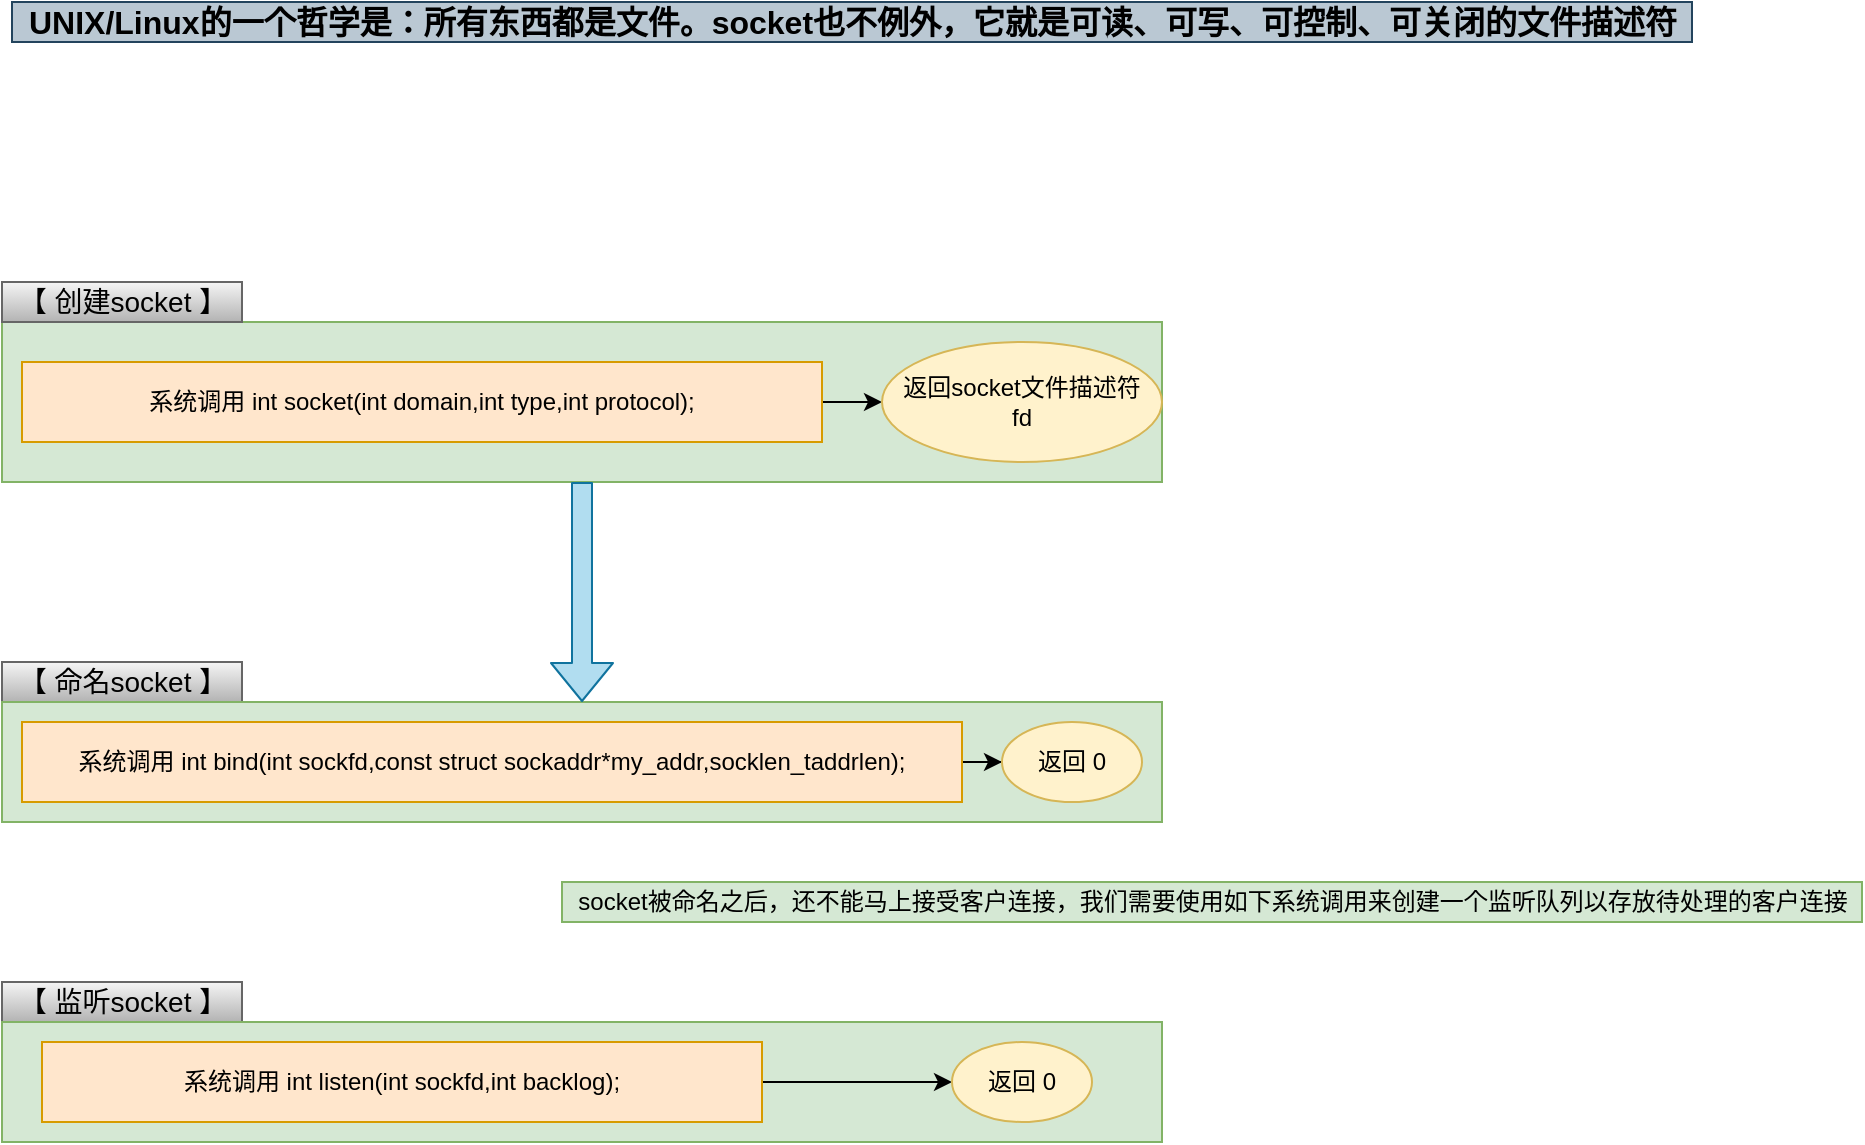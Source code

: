 <mxfile version="13.9.9" type="device"><diagram id="XMMHzh-Z7W5ka8zhlCQl" name="socket"><mxGraphModel dx="1422" dy="822" grid="1" gridSize="10" guides="1" tooltips="1" connect="1" arrows="1" fold="1" page="1" pageScale="1" pageWidth="827" pageHeight="1169" math="0" shadow="0"><root><mxCell id="0"/><mxCell id="1" parent="0"/><mxCell id="l62-qbeEeVkNq-nXG8zr-13" value="" style="rounded=0;whiteSpace=wrap;html=1;fillColor=#d5e8d4;strokeColor=#82b366;" vertex="1" parent="1"><mxGeometry x="30" y="180" width="580" height="80" as="geometry"/></mxCell><mxCell id="l62-qbeEeVkNq-nXG8zr-12" style="edgeStyle=orthogonalEdgeStyle;rounded=0;orthogonalLoop=1;jettySize=auto;html=1;entryX=0;entryY=0.5;entryDx=0;entryDy=0;" edge="1" parent="1" source="l62-qbeEeVkNq-nXG8zr-2" target="l62-qbeEeVkNq-nXG8zr-6"><mxGeometry relative="1" as="geometry"/></mxCell><mxCell id="l62-qbeEeVkNq-nXG8zr-2" value="系统调用&amp;nbsp;int socket(int domain,int type,int protocol);" style="rounded=0;whiteSpace=wrap;html=1;fillColor=#ffe6cc;strokeColor=#d79b00;" vertex="1" parent="1"><mxGeometry x="40" y="200" width="400" height="40" as="geometry"/></mxCell><mxCell id="l62-qbeEeVkNq-nXG8zr-3" value="UNIX/Linux的一个哲学是：所有东西都是文件。socket也不例外，它就是可读、可写、可控制、可关闭的文件描述符" style="text;html=1;align=center;verticalAlign=middle;resizable=0;points=[];autosize=1;fillColor=#bac8d3;strokeColor=#23445d;fontSize=16;fontStyle=1" vertex="1" parent="1"><mxGeometry x="35" y="20" width="840" height="20" as="geometry"/></mxCell><mxCell id="l62-qbeEeVkNq-nXG8zr-6" value="返回socket文件描述符&lt;br&gt;fd" style="ellipse;whiteSpace=wrap;html=1;fillColor=#fff2cc;strokeColor=#d6b656;" vertex="1" parent="1"><mxGeometry x="470" y="190" width="140" height="60" as="geometry"/></mxCell><mxCell id="l62-qbeEeVkNq-nXG8zr-14" value="&lt;font style=&quot;font-size: 14px&quot;&gt;【 创建socket 】&lt;/font&gt;" style="text;html=1;align=center;verticalAlign=middle;resizable=0;points=[];autosize=1;strokeWidth=1;gradientColor=#b3b3b3;fillColor=#f5f5f5;strokeColor=#666666;" vertex="1" parent="1"><mxGeometry x="30" y="160" width="120" height="20" as="geometry"/></mxCell><mxCell id="l62-qbeEeVkNq-nXG8zr-16" value="&lt;font style=&quot;font-size: 14px&quot;&gt;【 命名socket 】&lt;/font&gt;" style="text;html=1;align=center;verticalAlign=middle;resizable=0;points=[];autosize=1;strokeWidth=1;gradientColor=#b3b3b3;fillColor=#f5f5f5;strokeColor=#666666;" vertex="1" parent="1"><mxGeometry x="30" y="350" width="120" height="20" as="geometry"/></mxCell><mxCell id="l62-qbeEeVkNq-nXG8zr-17" value="" style="rounded=0;whiteSpace=wrap;html=1;fillColor=#d5e8d4;strokeColor=#82b366;" vertex="1" parent="1"><mxGeometry x="30" y="370" width="580" height="60" as="geometry"/></mxCell><mxCell id="l62-qbeEeVkNq-nXG8zr-20" style="edgeStyle=orthogonalEdgeStyle;rounded=0;orthogonalLoop=1;jettySize=auto;html=1;entryX=0;entryY=0.5;entryDx=0;entryDy=0;" edge="1" parent="1" source="l62-qbeEeVkNq-nXG8zr-8" target="l62-qbeEeVkNq-nXG8zr-18"><mxGeometry relative="1" as="geometry"/></mxCell><mxCell id="l62-qbeEeVkNq-nXG8zr-8" value="系统调用&amp;nbsp;int bind(int sockfd,const struct sockaddr*my_addr,socklen_taddrlen);" style="rounded=0;whiteSpace=wrap;html=1;fillColor=#ffe6cc;strokeColor=#d79b00;" vertex="1" parent="1"><mxGeometry x="40" y="380" width="470" height="40" as="geometry"/></mxCell><mxCell id="l62-qbeEeVkNq-nXG8zr-18" value="返回 0" style="ellipse;whiteSpace=wrap;html=1;fillColor=#fff2cc;strokeColor=#d6b656;" vertex="1" parent="1"><mxGeometry x="530" y="380" width="70" height="40" as="geometry"/></mxCell><mxCell id="l62-qbeEeVkNq-nXG8zr-21" value="" style="shape=flexArrow;endArrow=classic;html=1;entryX=0.5;entryY=0;entryDx=0;entryDy=0;exitX=0.5;exitY=1;exitDx=0;exitDy=0;fillColor=#b1ddf0;strokeColor=#10739e;" edge="1" parent="1" source="l62-qbeEeVkNq-nXG8zr-13" target="l62-qbeEeVkNq-nXG8zr-17"><mxGeometry width="50" height="50" relative="1" as="geometry"><mxPoint x="560" y="420" as="sourcePoint"/><mxPoint x="610" y="370" as="targetPoint"/></mxGeometry></mxCell><mxCell id="l62-qbeEeVkNq-nXG8zr-22" value="&lt;font style=&quot;font-size: 14px&quot;&gt;【 监听socket 】&lt;/font&gt;" style="text;html=1;align=center;verticalAlign=middle;resizable=0;points=[];autosize=1;strokeWidth=1;gradientColor=#b3b3b3;fillColor=#f5f5f5;strokeColor=#666666;" vertex="1" parent="1"><mxGeometry x="30" y="510" width="120" height="20" as="geometry"/></mxCell><mxCell id="l62-qbeEeVkNq-nXG8zr-23" value="socket被命名之后，还不能马上接受客户连接，我们需要使用如下系统调用来创建一个监听队列以存放待处理的客户连接" style="text;html=1;align=center;verticalAlign=middle;resizable=0;points=[];autosize=1;fillColor=#d5e8d4;strokeColor=#82b366;" vertex="1" parent="1"><mxGeometry x="310" y="460" width="650" height="20" as="geometry"/></mxCell><mxCell id="l62-qbeEeVkNq-nXG8zr-24" value="" style="rounded=0;whiteSpace=wrap;html=1;fillColor=#d5e8d4;strokeColor=#82b366;" vertex="1" parent="1"><mxGeometry x="30" y="530" width="580" height="60" as="geometry"/></mxCell><mxCell id="l62-qbeEeVkNq-nXG8zr-27" style="edgeStyle=orthogonalEdgeStyle;rounded=0;orthogonalLoop=1;jettySize=auto;html=1;entryX=0;entryY=0.5;entryDx=0;entryDy=0;" edge="1" parent="1" source="l62-qbeEeVkNq-nXG8zr-25" target="l62-qbeEeVkNq-nXG8zr-26"><mxGeometry relative="1" as="geometry"/></mxCell><mxCell id="l62-qbeEeVkNq-nXG8zr-25" value="系统调用&amp;nbsp;int listen(int sockfd,int backlog);" style="rounded=0;whiteSpace=wrap;html=1;fillColor=#ffe6cc;strokeColor=#d79b00;" vertex="1" parent="1"><mxGeometry x="50" y="540" width="360" height="40" as="geometry"/></mxCell><mxCell id="l62-qbeEeVkNq-nXG8zr-26" value="返回 0" style="ellipse;whiteSpace=wrap;html=1;fillColor=#fff2cc;strokeColor=#d6b656;" vertex="1" parent="1"><mxGeometry x="505" y="540" width="70" height="40" as="geometry"/></mxCell></root></mxGraphModel></diagram></mxfile>